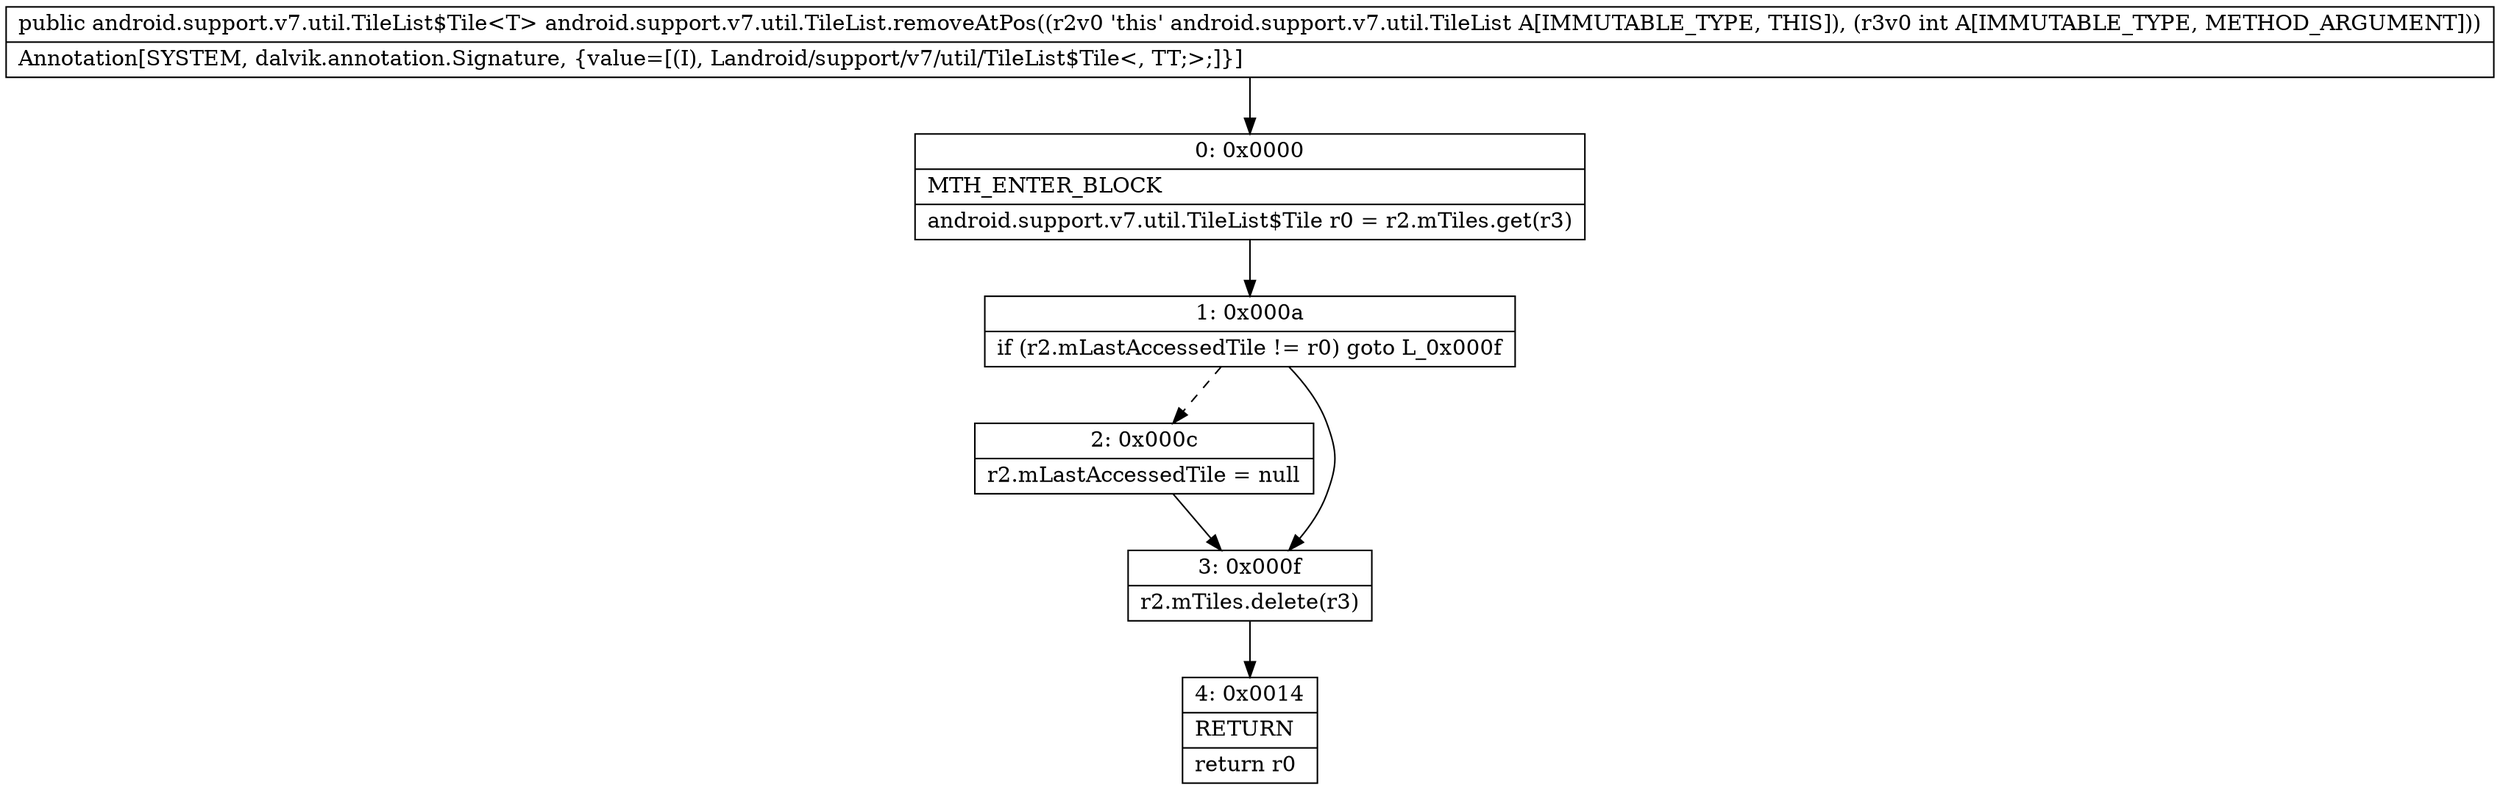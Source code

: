 digraph "CFG forandroid.support.v7.util.TileList.removeAtPos(I)Landroid\/support\/v7\/util\/TileList$Tile;" {
Node_0 [shape=record,label="{0\:\ 0x0000|MTH_ENTER_BLOCK\l|android.support.v7.util.TileList$Tile r0 = r2.mTiles.get(r3)\l}"];
Node_1 [shape=record,label="{1\:\ 0x000a|if (r2.mLastAccessedTile != r0) goto L_0x000f\l}"];
Node_2 [shape=record,label="{2\:\ 0x000c|r2.mLastAccessedTile = null\l}"];
Node_3 [shape=record,label="{3\:\ 0x000f|r2.mTiles.delete(r3)\l}"];
Node_4 [shape=record,label="{4\:\ 0x0014|RETURN\l|return r0\l}"];
MethodNode[shape=record,label="{public android.support.v7.util.TileList$Tile\<T\> android.support.v7.util.TileList.removeAtPos((r2v0 'this' android.support.v7.util.TileList A[IMMUTABLE_TYPE, THIS]), (r3v0 int A[IMMUTABLE_TYPE, METHOD_ARGUMENT]))  | Annotation[SYSTEM, dalvik.annotation.Signature, \{value=[(I), Landroid\/support\/v7\/util\/TileList$Tile\<, TT;\>;]\}]\l}"];
MethodNode -> Node_0;
Node_0 -> Node_1;
Node_1 -> Node_2[style=dashed];
Node_1 -> Node_3;
Node_2 -> Node_3;
Node_3 -> Node_4;
}

